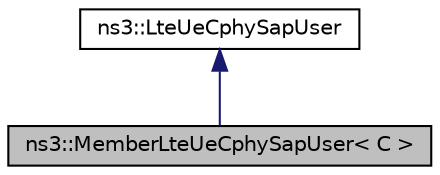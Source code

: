 digraph "ns3::MemberLteUeCphySapUser&lt; C &gt;"
{
 // LATEX_PDF_SIZE
  edge [fontname="Helvetica",fontsize="10",labelfontname="Helvetica",labelfontsize="10"];
  node [fontname="Helvetica",fontsize="10",shape=record];
  Node1 [label="ns3::MemberLteUeCphySapUser\< C \>",height=0.2,width=0.4,color="black", fillcolor="grey75", style="filled", fontcolor="black",tooltip="Template for the implementation of the LteUeCphySapUser as a member of an owner class of type C to wh..."];
  Node2 -> Node1 [dir="back",color="midnightblue",fontsize="10",style="solid",fontname="Helvetica"];
  Node2 [label="ns3::LteUeCphySapUser",height=0.2,width=0.4,color="black", fillcolor="white", style="filled",URL="$classns3_1_1_lte_ue_cphy_sap_user.html",tooltip="Service Access Point (SAP) offered by the UE PHY to the UE RRC for control purposes."];
}
